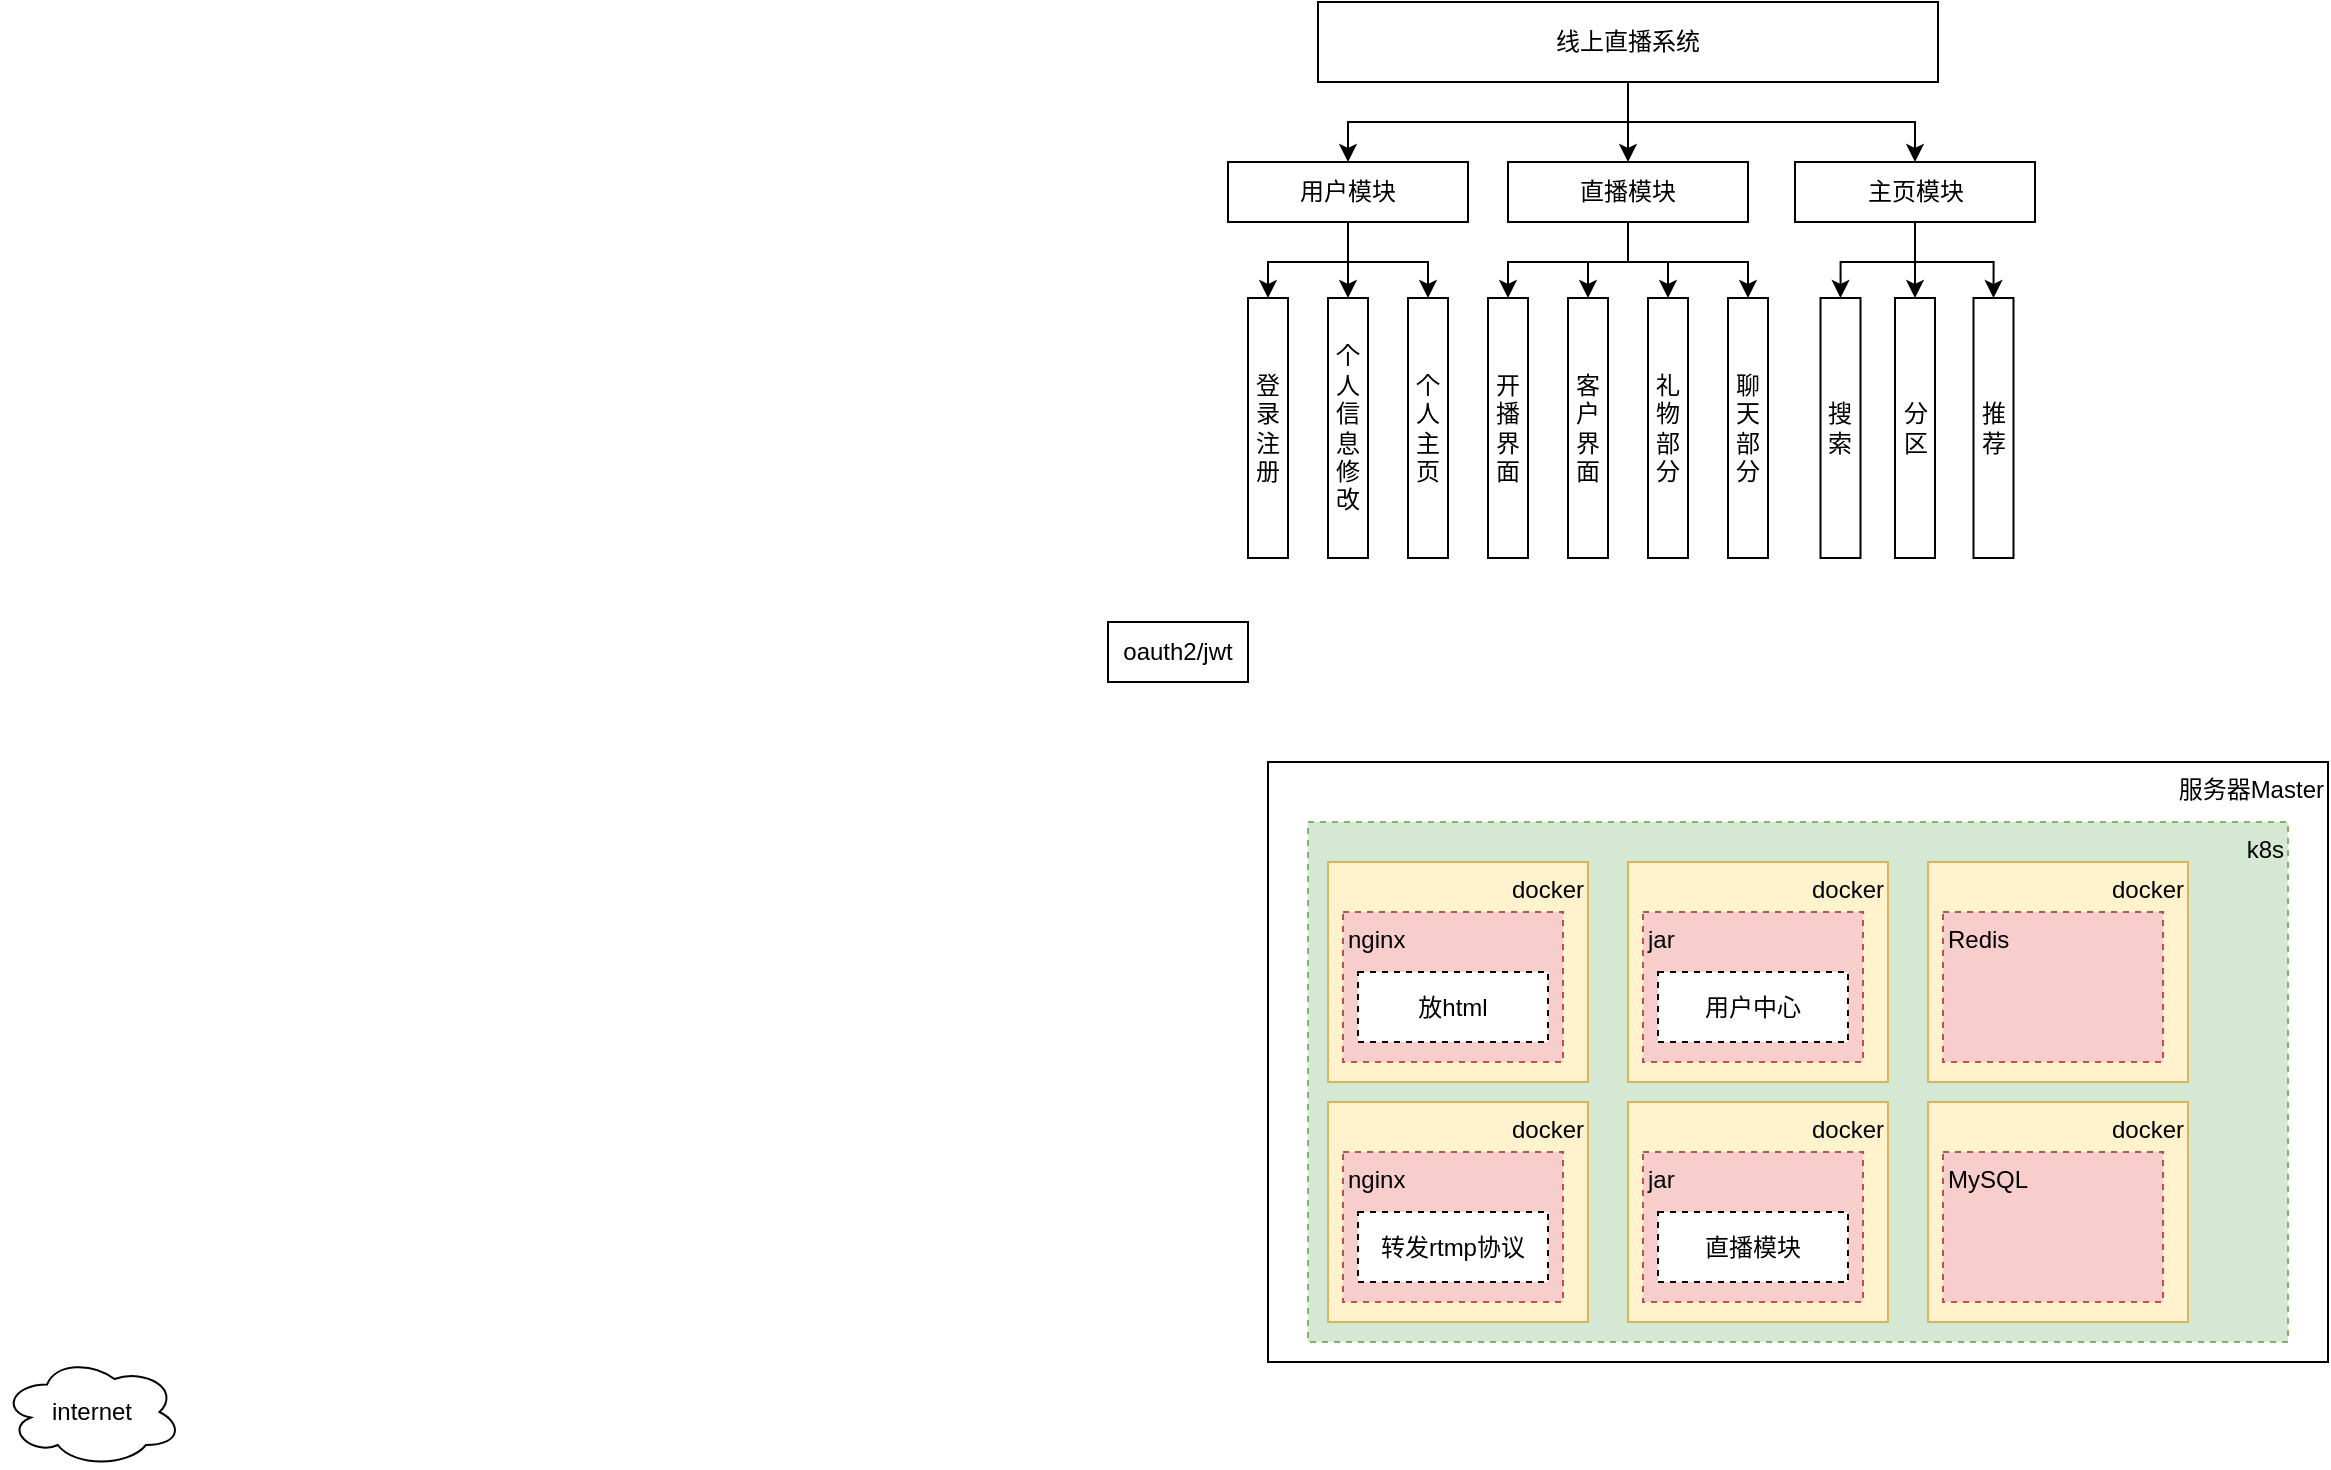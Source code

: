 <mxfile version="20.3.0" type="device"><diagram id="CNcMrOeiPvBhM2HueENw" name="第 1 页"><mxGraphModel dx="1522" dy="523" grid="0" gridSize="10" guides="1" tooltips="1" connect="1" arrows="1" fold="1" page="1" pageScale="1" pageWidth="827" pageHeight="1169" math="0" shadow="0"><root><mxCell id="0"/><mxCell id="1" parent="0"/><mxCell id="UUpBEDcWBcxTLvr6GDRV-45" value="服务器Master" style="rounded=0;whiteSpace=wrap;html=1;verticalAlign=top;align=right;" parent="1" vertex="1"><mxGeometry x="220" y="530" width="530" height="300" as="geometry"/></mxCell><mxCell id="UUpBEDcWBcxTLvr6GDRV-52" style="edgeStyle=orthogonalEdgeStyle;rounded=0;orthogonalLoop=1;jettySize=auto;html=1;" parent="1" source="UUpBEDcWBcxTLvr6GDRV-1" target="UUpBEDcWBcxTLvr6GDRV-3" edge="1"><mxGeometry relative="1" as="geometry"/></mxCell><mxCell id="UUpBEDcWBcxTLvr6GDRV-53" style="edgeStyle=orthogonalEdgeStyle;rounded=0;orthogonalLoop=1;jettySize=auto;html=1;" parent="1" source="UUpBEDcWBcxTLvr6GDRV-1" target="UUpBEDcWBcxTLvr6GDRV-2" edge="1"><mxGeometry relative="1" as="geometry"/></mxCell><mxCell id="UUpBEDcWBcxTLvr6GDRV-54" style="edgeStyle=orthogonalEdgeStyle;rounded=0;orthogonalLoop=1;jettySize=auto;html=1;" parent="1" source="UUpBEDcWBcxTLvr6GDRV-1" target="UUpBEDcWBcxTLvr6GDRV-4" edge="1"><mxGeometry relative="1" as="geometry"/></mxCell><mxCell id="UUpBEDcWBcxTLvr6GDRV-1" value="线上直播系统" style="rounded=0;whiteSpace=wrap;html=1;" parent="1" vertex="1"><mxGeometry x="245" y="150" width="310" height="40" as="geometry"/></mxCell><mxCell id="UUpBEDcWBcxTLvr6GDRV-55" style="edgeStyle=orthogonalEdgeStyle;rounded=0;orthogonalLoop=1;jettySize=auto;html=1;entryX=0.5;entryY=0;entryDx=0;entryDy=0;" parent="1" source="UUpBEDcWBcxTLvr6GDRV-2" target="UUpBEDcWBcxTLvr6GDRV-5" edge="1"><mxGeometry relative="1" as="geometry"/></mxCell><mxCell id="UUpBEDcWBcxTLvr6GDRV-56" style="edgeStyle=orthogonalEdgeStyle;rounded=0;orthogonalLoop=1;jettySize=auto;html=1;entryX=0.5;entryY=0;entryDx=0;entryDy=0;" parent="1" source="UUpBEDcWBcxTLvr6GDRV-2" target="UUpBEDcWBcxTLvr6GDRV-6" edge="1"><mxGeometry relative="1" as="geometry"/></mxCell><mxCell id="UUpBEDcWBcxTLvr6GDRV-57" style="edgeStyle=orthogonalEdgeStyle;rounded=0;orthogonalLoop=1;jettySize=auto;html=1;" parent="1" source="UUpBEDcWBcxTLvr6GDRV-2" target="UUpBEDcWBcxTLvr6GDRV-15" edge="1"><mxGeometry relative="1" as="geometry"/></mxCell><mxCell id="UUpBEDcWBcxTLvr6GDRV-2" value="用户模块" style="rounded=0;whiteSpace=wrap;html=1;" parent="1" vertex="1"><mxGeometry x="200" y="230" width="120" height="30" as="geometry"/></mxCell><mxCell id="UUpBEDcWBcxTLvr6GDRV-58" style="edgeStyle=orthogonalEdgeStyle;rounded=0;orthogonalLoop=1;jettySize=auto;html=1;entryX=0.5;entryY=0;entryDx=0;entryDy=0;" parent="1" source="UUpBEDcWBcxTLvr6GDRV-3" target="UUpBEDcWBcxTLvr6GDRV-8" edge="1"><mxGeometry relative="1" as="geometry"/></mxCell><mxCell id="UUpBEDcWBcxTLvr6GDRV-59" style="edgeStyle=orthogonalEdgeStyle;rounded=0;orthogonalLoop=1;jettySize=auto;html=1;entryX=0.5;entryY=0;entryDx=0;entryDy=0;" parent="1" source="UUpBEDcWBcxTLvr6GDRV-3" target="UUpBEDcWBcxTLvr6GDRV-9" edge="1"><mxGeometry relative="1" as="geometry"/></mxCell><mxCell id="UUpBEDcWBcxTLvr6GDRV-60" style="edgeStyle=orthogonalEdgeStyle;rounded=0;orthogonalLoop=1;jettySize=auto;html=1;entryX=0.5;entryY=0;entryDx=0;entryDy=0;" parent="1" source="UUpBEDcWBcxTLvr6GDRV-3" target="UUpBEDcWBcxTLvr6GDRV-7" edge="1"><mxGeometry relative="1" as="geometry"/></mxCell><mxCell id="UUpBEDcWBcxTLvr6GDRV-61" style="edgeStyle=orthogonalEdgeStyle;rounded=0;orthogonalLoop=1;jettySize=auto;html=1;entryX=0.5;entryY=0;entryDx=0;entryDy=0;" parent="1" source="UUpBEDcWBcxTLvr6GDRV-3" target="UUpBEDcWBcxTLvr6GDRV-10" edge="1"><mxGeometry relative="1" as="geometry"/></mxCell><mxCell id="UUpBEDcWBcxTLvr6GDRV-3" value="直播模块" style="rounded=0;whiteSpace=wrap;html=1;" parent="1" vertex="1"><mxGeometry x="340" y="230" width="120" height="30" as="geometry"/></mxCell><mxCell id="UUpBEDcWBcxTLvr6GDRV-62" style="edgeStyle=orthogonalEdgeStyle;rounded=0;orthogonalLoop=1;jettySize=auto;html=1;entryX=0.5;entryY=0;entryDx=0;entryDy=0;" parent="1" source="UUpBEDcWBcxTLvr6GDRV-4" target="UUpBEDcWBcxTLvr6GDRV-13" edge="1"><mxGeometry relative="1" as="geometry"/></mxCell><mxCell id="UUpBEDcWBcxTLvr6GDRV-63" style="edgeStyle=orthogonalEdgeStyle;rounded=0;orthogonalLoop=1;jettySize=auto;html=1;entryX=0.5;entryY=0;entryDx=0;entryDy=0;" parent="1" source="UUpBEDcWBcxTLvr6GDRV-4" target="UUpBEDcWBcxTLvr6GDRV-12" edge="1"><mxGeometry relative="1" as="geometry"/></mxCell><mxCell id="UUpBEDcWBcxTLvr6GDRV-64" style="edgeStyle=orthogonalEdgeStyle;rounded=0;orthogonalLoop=1;jettySize=auto;html=1;entryX=0.5;entryY=0;entryDx=0;entryDy=0;" parent="1" source="UUpBEDcWBcxTLvr6GDRV-4" target="UUpBEDcWBcxTLvr6GDRV-11" edge="1"><mxGeometry relative="1" as="geometry"/></mxCell><mxCell id="UUpBEDcWBcxTLvr6GDRV-4" value="主页模块" style="rounded=0;whiteSpace=wrap;html=1;" parent="1" vertex="1"><mxGeometry x="483.5" y="230" width="120" height="30" as="geometry"/></mxCell><mxCell id="UUpBEDcWBcxTLvr6GDRV-5" value="登录注册" style="rounded=0;whiteSpace=wrap;html=1;" parent="1" vertex="1"><mxGeometry x="210" y="298" width="20" height="130" as="geometry"/></mxCell><mxCell id="UUpBEDcWBcxTLvr6GDRV-6" value="个人信息修改" style="rounded=0;whiteSpace=wrap;html=1;" parent="1" vertex="1"><mxGeometry x="250" y="298" width="20" height="130" as="geometry"/></mxCell><mxCell id="UUpBEDcWBcxTLvr6GDRV-7" value="开播界面" style="rounded=0;whiteSpace=wrap;html=1;" parent="1" vertex="1"><mxGeometry x="330" y="298" width="20" height="130" as="geometry"/></mxCell><mxCell id="UUpBEDcWBcxTLvr6GDRV-8" value="客户界面" style="rounded=0;whiteSpace=wrap;html=1;" parent="1" vertex="1"><mxGeometry x="370" y="298" width="20" height="130" as="geometry"/></mxCell><mxCell id="UUpBEDcWBcxTLvr6GDRV-9" value="礼物部分" style="rounded=0;whiteSpace=wrap;html=1;" parent="1" vertex="1"><mxGeometry x="410" y="298" width="20" height="130" as="geometry"/></mxCell><mxCell id="UUpBEDcWBcxTLvr6GDRV-10" value="聊天部分" style="rounded=0;whiteSpace=wrap;html=1;" parent="1" vertex="1"><mxGeometry x="450" y="298" width="20" height="130" as="geometry"/></mxCell><mxCell id="UUpBEDcWBcxTLvr6GDRV-11" value="搜索" style="rounded=0;whiteSpace=wrap;html=1;" parent="1" vertex="1"><mxGeometry x="496.25" y="298" width="20" height="130" as="geometry"/></mxCell><mxCell id="UUpBEDcWBcxTLvr6GDRV-12" value="推荐" style="rounded=0;whiteSpace=wrap;html=1;" parent="1" vertex="1"><mxGeometry x="572.75" y="298" width="20" height="130" as="geometry"/></mxCell><mxCell id="UUpBEDcWBcxTLvr6GDRV-13" value="分区" style="rounded=0;whiteSpace=wrap;html=1;" parent="1" vertex="1"><mxGeometry x="533.5" y="298" width="20" height="130" as="geometry"/></mxCell><mxCell id="UUpBEDcWBcxTLvr6GDRV-14" value="oauth2/jwt" style="rounded=0;whiteSpace=wrap;html=1;" parent="1" vertex="1"><mxGeometry x="140" y="460" width="70" height="30" as="geometry"/></mxCell><mxCell id="UUpBEDcWBcxTLvr6GDRV-15" value="个人主页" style="rounded=0;whiteSpace=wrap;html=1;" parent="1" vertex="1"><mxGeometry x="290" y="298" width="20" height="130" as="geometry"/></mxCell><mxCell id="UUpBEDcWBcxTLvr6GDRV-16" value="k8s" style="rounded=0;whiteSpace=wrap;html=1;verticalAlign=top;align=right;fillColor=#d5e8d4;strokeColor=#82b366;dashed=1;" parent="1" vertex="1"><mxGeometry x="240" y="560" width="490" height="260" as="geometry"/></mxCell><mxCell id="UUpBEDcWBcxTLvr6GDRV-17" value="docker" style="rounded=0;whiteSpace=wrap;html=1;verticalAlign=top;align=right;fillColor=#fff2cc;strokeColor=#d6b656;" parent="1" vertex="1"><mxGeometry x="250" y="700" width="130" height="110" as="geometry"/></mxCell><mxCell id="UUpBEDcWBcxTLvr6GDRV-19" value="internet" style="ellipse;shape=cloud;whiteSpace=wrap;html=1;" parent="1" vertex="1"><mxGeometry x="-413" y="827.5" width="90" height="55" as="geometry"/></mxCell><mxCell id="UUpBEDcWBcxTLvr6GDRV-25" value="nginx" style="rounded=0;whiteSpace=wrap;html=1;verticalAlign=top;align=left;fillColor=#f8cecc;strokeColor=#b85450;dashed=1;" parent="1" vertex="1"><mxGeometry x="257.5" y="725" width="110" height="75" as="geometry"/></mxCell><mxCell id="UUpBEDcWBcxTLvr6GDRV-26" value="转发rtmp协议" style="rounded=0;whiteSpace=wrap;html=1;dashed=1;" parent="1" vertex="1"><mxGeometry x="265" y="755" width="95" height="35" as="geometry"/></mxCell><mxCell id="UUpBEDcWBcxTLvr6GDRV-27" value="docker" style="rounded=0;whiteSpace=wrap;html=1;verticalAlign=top;align=right;fillColor=#fff2cc;strokeColor=#d6b656;" parent="1" vertex="1"><mxGeometry x="250" y="580" width="130" height="110" as="geometry"/></mxCell><mxCell id="UUpBEDcWBcxTLvr6GDRV-28" value="nginx" style="rounded=0;whiteSpace=wrap;html=1;verticalAlign=top;align=left;fillColor=#f8cecc;strokeColor=#b85450;dashed=1;" parent="1" vertex="1"><mxGeometry x="257.5" y="605" width="110" height="75" as="geometry"/></mxCell><mxCell id="UUpBEDcWBcxTLvr6GDRV-29" value="放html" style="rounded=0;whiteSpace=wrap;html=1;dashed=1;" parent="1" vertex="1"><mxGeometry x="265" y="635" width="95" height="35" as="geometry"/></mxCell><mxCell id="UUpBEDcWBcxTLvr6GDRV-32" value="docker" style="rounded=0;whiteSpace=wrap;html=1;verticalAlign=top;align=right;fillColor=#fff2cc;strokeColor=#d6b656;" parent="1" vertex="1"><mxGeometry x="400" y="580" width="130" height="110" as="geometry"/></mxCell><mxCell id="UUpBEDcWBcxTLvr6GDRV-33" value="jar" style="rounded=0;whiteSpace=wrap;html=1;verticalAlign=top;align=left;fillColor=#f8cecc;strokeColor=#b85450;dashed=1;" parent="1" vertex="1"><mxGeometry x="407.5" y="605" width="110" height="75" as="geometry"/></mxCell><mxCell id="UUpBEDcWBcxTLvr6GDRV-34" value="用户中心" style="rounded=0;whiteSpace=wrap;html=1;dashed=1;" parent="1" vertex="1"><mxGeometry x="415" y="635" width="95" height="35" as="geometry"/></mxCell><mxCell id="UUpBEDcWBcxTLvr6GDRV-35" value="docker" style="rounded=0;whiteSpace=wrap;html=1;verticalAlign=top;align=right;fillColor=#fff2cc;strokeColor=#d6b656;" parent="1" vertex="1"><mxGeometry x="400" y="700" width="130" height="110" as="geometry"/></mxCell><mxCell id="UUpBEDcWBcxTLvr6GDRV-36" value="jar" style="rounded=0;whiteSpace=wrap;html=1;verticalAlign=top;align=left;fillColor=#f8cecc;strokeColor=#b85450;dashed=1;" parent="1" vertex="1"><mxGeometry x="407.5" y="725" width="110" height="75" as="geometry"/></mxCell><mxCell id="UUpBEDcWBcxTLvr6GDRV-37" value="直播模块" style="rounded=0;whiteSpace=wrap;html=1;dashed=1;" parent="1" vertex="1"><mxGeometry x="415" y="755" width="95" height="35" as="geometry"/></mxCell><mxCell id="UUpBEDcWBcxTLvr6GDRV-46" value="docker" style="rounded=0;whiteSpace=wrap;html=1;verticalAlign=top;align=right;fillColor=#fff2cc;strokeColor=#d6b656;" parent="1" vertex="1"><mxGeometry x="550" y="580" width="130" height="110" as="geometry"/></mxCell><mxCell id="UUpBEDcWBcxTLvr6GDRV-47" value="Redis" style="rounded=0;whiteSpace=wrap;html=1;verticalAlign=top;align=left;fillColor=#f8cecc;strokeColor=#b85450;dashed=1;" parent="1" vertex="1"><mxGeometry x="557.5" y="605" width="110" height="75" as="geometry"/></mxCell><mxCell id="UUpBEDcWBcxTLvr6GDRV-49" value="docker" style="rounded=0;whiteSpace=wrap;html=1;verticalAlign=top;align=right;fillColor=#fff2cc;strokeColor=#d6b656;" parent="1" vertex="1"><mxGeometry x="550" y="700" width="130" height="110" as="geometry"/></mxCell><mxCell id="UUpBEDcWBcxTLvr6GDRV-50" value="MySQL" style="rounded=0;whiteSpace=wrap;html=1;verticalAlign=top;align=left;fillColor=#f8cecc;strokeColor=#b85450;dashed=1;" parent="1" vertex="1"><mxGeometry x="557.5" y="725" width="110" height="75" as="geometry"/></mxCell></root></mxGraphModel></diagram></mxfile>